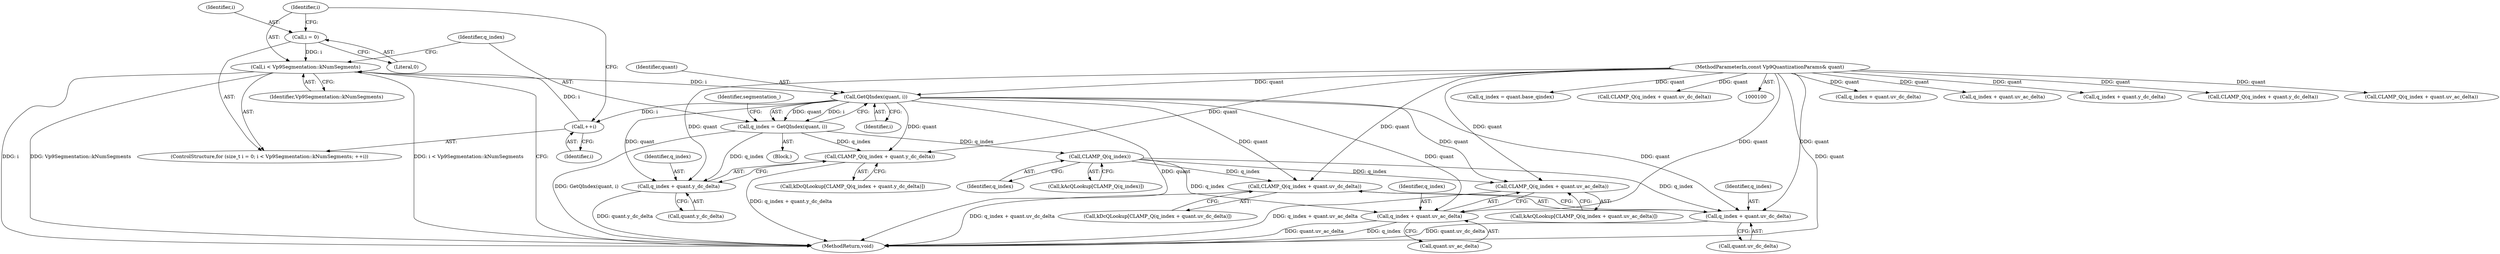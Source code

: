 digraph "1_Chrome_27c68f543e5eba779902447445dfb05ec3f5bf75_26@del" {
"1000113" [label="(Call,i < Vp9Segmentation::kNumSegments)"];
"1000116" [label="(Call,++i)"];
"1000122" [label="(Call,GetQIndex(quant, i))"];
"1000101" [label="(MethodParameterIn,const Vp9QuantizationParams& quant)"];
"1000113" [label="(Call,i < Vp9Segmentation::kNumSegments)"];
"1000110" [label="(Call,i = 0)"];
"1000120" [label="(Call,q_index = GetQIndex(quant, i))"];
"1000135" [label="(Call,CLAMP_Q(q_index + quant.y_dc_delta))"];
"1000136" [label="(Call,q_index + quant.y_dc_delta)"];
"1000151" [label="(Call,CLAMP_Q(q_index))"];
"1000163" [label="(Call,CLAMP_Q(q_index + quant.uv_dc_delta))"];
"1000164" [label="(Call,q_index + quant.uv_dc_delta)"];
"1000179" [label="(Call,CLAMP_Q(q_index + quant.uv_ac_delta))"];
"1000180" [label="(Call,q_index + quant.uv_ac_delta)"];
"1000179" [label="(Call,CLAMP_Q(q_index + quant.uv_ac_delta))"];
"1000165" [label="(Identifier,q_index)"];
"1000113" [label="(Call,i < Vp9Segmentation::kNumSegments)"];
"1000232" [label="(Call,q_index + quant.uv_dc_delta)"];
"1000124" [label="(Identifier,i)"];
"1000129" [label="(Identifier,segmentation_)"];
"1000182" [label="(Call,quant.uv_ac_delta)"];
"1000136" [label="(Call,q_index + quant.y_dc_delta)"];
"1000111" [label="(Identifier,i)"];
"1000177" [label="(Call,kAcQLookup[CLAMP_Q(q_index + quant.uv_ac_delta)])"];
"1000248" [label="(Call,q_index + quant.uv_ac_delta)"];
"1000204" [label="(Call,q_index + quant.y_dc_delta)"];
"1000135" [label="(Call,CLAMP_Q(q_index + quant.y_dc_delta))"];
"1000110" [label="(Call,i = 0)"];
"1000163" [label="(Call,CLAMP_Q(q_index + quant.uv_dc_delta))"];
"1000133" [label="(Call,kDcQLookup[CLAMP_Q(q_index + quant.y_dc_delta)])"];
"1000166" [label="(Call,quant.uv_dc_delta)"];
"1000116" [label="(Call,++i)"];
"1000115" [label="(Identifier,Vp9Segmentation::kNumSegments)"];
"1000203" [label="(Call,CLAMP_Q(q_index + quant.y_dc_delta))"];
"1000247" [label="(Call,CLAMP_Q(q_index + quant.uv_ac_delta))"];
"1000137" [label="(Identifier,q_index)"];
"1000253" [label="(MethodReturn,void)"];
"1000117" [label="(Identifier,i)"];
"1000181" [label="(Identifier,q_index)"];
"1000188" [label="(Call,q_index = quant.base_qindex)"];
"1000108" [label="(ControlStructure,for (size_t i = 0; i < Vp9Segmentation::kNumSegments; ++i))"];
"1000122" [label="(Call,GetQIndex(quant, i))"];
"1000138" [label="(Call,quant.y_dc_delta)"];
"1000121" [label="(Identifier,q_index)"];
"1000101" [label="(MethodParameterIn,const Vp9QuantizationParams& quant)"];
"1000120" [label="(Call,q_index = GetQIndex(quant, i))"];
"1000118" [label="(Block,)"];
"1000114" [label="(Identifier,i)"];
"1000161" [label="(Call,kDcQLookup[CLAMP_Q(q_index + quant.uv_dc_delta)])"];
"1000152" [label="(Identifier,q_index)"];
"1000123" [label="(Identifier,quant)"];
"1000164" [label="(Call,q_index + quant.uv_dc_delta)"];
"1000112" [label="(Literal,0)"];
"1000180" [label="(Call,q_index + quant.uv_ac_delta)"];
"1000149" [label="(Call,kAcQLookup[CLAMP_Q(q_index)])"];
"1000231" [label="(Call,CLAMP_Q(q_index + quant.uv_dc_delta))"];
"1000151" [label="(Call,CLAMP_Q(q_index))"];
"1000113" -> "1000108"  [label="AST: "];
"1000113" -> "1000115"  [label="CFG: "];
"1000114" -> "1000113"  [label="AST: "];
"1000115" -> "1000113"  [label="AST: "];
"1000121" -> "1000113"  [label="CFG: "];
"1000253" -> "1000113"  [label="CFG: "];
"1000113" -> "1000253"  [label="DDG: i"];
"1000113" -> "1000253"  [label="DDG: Vp9Segmentation::kNumSegments"];
"1000113" -> "1000253"  [label="DDG: i < Vp9Segmentation::kNumSegments"];
"1000116" -> "1000113"  [label="DDG: i"];
"1000110" -> "1000113"  [label="DDG: i"];
"1000113" -> "1000122"  [label="DDG: i"];
"1000116" -> "1000108"  [label="AST: "];
"1000116" -> "1000117"  [label="CFG: "];
"1000117" -> "1000116"  [label="AST: "];
"1000114" -> "1000116"  [label="CFG: "];
"1000122" -> "1000116"  [label="DDG: i"];
"1000122" -> "1000120"  [label="AST: "];
"1000122" -> "1000124"  [label="CFG: "];
"1000123" -> "1000122"  [label="AST: "];
"1000124" -> "1000122"  [label="AST: "];
"1000120" -> "1000122"  [label="CFG: "];
"1000122" -> "1000253"  [label="DDG: quant"];
"1000122" -> "1000120"  [label="DDG: quant"];
"1000122" -> "1000120"  [label="DDG: i"];
"1000101" -> "1000122"  [label="DDG: quant"];
"1000122" -> "1000135"  [label="DDG: quant"];
"1000122" -> "1000136"  [label="DDG: quant"];
"1000122" -> "1000163"  [label="DDG: quant"];
"1000122" -> "1000164"  [label="DDG: quant"];
"1000122" -> "1000179"  [label="DDG: quant"];
"1000122" -> "1000180"  [label="DDG: quant"];
"1000101" -> "1000100"  [label="AST: "];
"1000101" -> "1000253"  [label="DDG: quant"];
"1000101" -> "1000135"  [label="DDG: quant"];
"1000101" -> "1000136"  [label="DDG: quant"];
"1000101" -> "1000163"  [label="DDG: quant"];
"1000101" -> "1000164"  [label="DDG: quant"];
"1000101" -> "1000179"  [label="DDG: quant"];
"1000101" -> "1000180"  [label="DDG: quant"];
"1000101" -> "1000188"  [label="DDG: quant"];
"1000101" -> "1000203"  [label="DDG: quant"];
"1000101" -> "1000204"  [label="DDG: quant"];
"1000101" -> "1000231"  [label="DDG: quant"];
"1000101" -> "1000232"  [label="DDG: quant"];
"1000101" -> "1000247"  [label="DDG: quant"];
"1000101" -> "1000248"  [label="DDG: quant"];
"1000110" -> "1000108"  [label="AST: "];
"1000110" -> "1000112"  [label="CFG: "];
"1000111" -> "1000110"  [label="AST: "];
"1000112" -> "1000110"  [label="AST: "];
"1000114" -> "1000110"  [label="CFG: "];
"1000120" -> "1000118"  [label="AST: "];
"1000121" -> "1000120"  [label="AST: "];
"1000129" -> "1000120"  [label="CFG: "];
"1000120" -> "1000253"  [label="DDG: GetQIndex(quant, i)"];
"1000120" -> "1000135"  [label="DDG: q_index"];
"1000120" -> "1000136"  [label="DDG: q_index"];
"1000120" -> "1000151"  [label="DDG: q_index"];
"1000135" -> "1000133"  [label="AST: "];
"1000135" -> "1000136"  [label="CFG: "];
"1000136" -> "1000135"  [label="AST: "];
"1000133" -> "1000135"  [label="CFG: "];
"1000135" -> "1000253"  [label="DDG: q_index + quant.y_dc_delta"];
"1000136" -> "1000138"  [label="CFG: "];
"1000137" -> "1000136"  [label="AST: "];
"1000138" -> "1000136"  [label="AST: "];
"1000136" -> "1000253"  [label="DDG: quant.y_dc_delta"];
"1000151" -> "1000149"  [label="AST: "];
"1000151" -> "1000152"  [label="CFG: "];
"1000152" -> "1000151"  [label="AST: "];
"1000149" -> "1000151"  [label="CFG: "];
"1000151" -> "1000163"  [label="DDG: q_index"];
"1000151" -> "1000164"  [label="DDG: q_index"];
"1000151" -> "1000179"  [label="DDG: q_index"];
"1000151" -> "1000180"  [label="DDG: q_index"];
"1000163" -> "1000161"  [label="AST: "];
"1000163" -> "1000164"  [label="CFG: "];
"1000164" -> "1000163"  [label="AST: "];
"1000161" -> "1000163"  [label="CFG: "];
"1000163" -> "1000253"  [label="DDG: q_index + quant.uv_dc_delta"];
"1000164" -> "1000166"  [label="CFG: "];
"1000165" -> "1000164"  [label="AST: "];
"1000166" -> "1000164"  [label="AST: "];
"1000164" -> "1000253"  [label="DDG: quant.uv_dc_delta"];
"1000179" -> "1000177"  [label="AST: "];
"1000179" -> "1000180"  [label="CFG: "];
"1000180" -> "1000179"  [label="AST: "];
"1000177" -> "1000179"  [label="CFG: "];
"1000179" -> "1000253"  [label="DDG: q_index + quant.uv_ac_delta"];
"1000180" -> "1000182"  [label="CFG: "];
"1000181" -> "1000180"  [label="AST: "];
"1000182" -> "1000180"  [label="AST: "];
"1000180" -> "1000253"  [label="DDG: q_index"];
"1000180" -> "1000253"  [label="DDG: quant.uv_ac_delta"];
}
